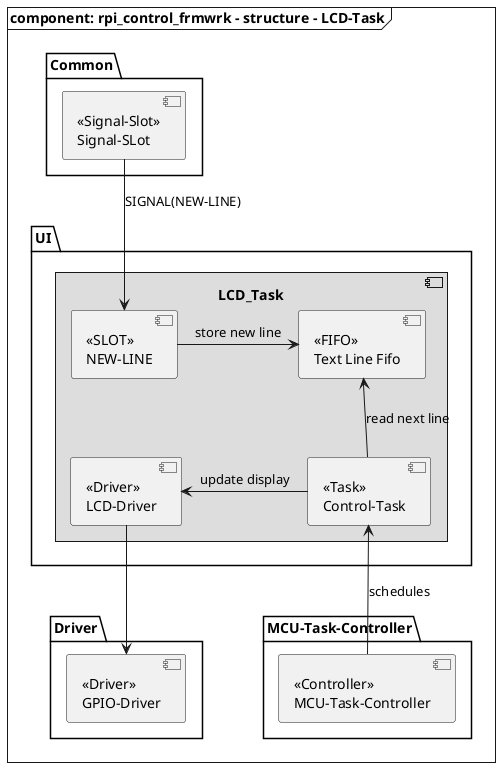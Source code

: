 @startuml rpi_control_frmwrk_diagram_component_lcd_task

skinparam monochrome true
'skinparam linetype ortho
skinparam style strictuml

frame "component: rpi_control_frmwrk - structure - LCD-Task" {

    package "UI" {
        component LCD_Task #DDDDDD {

            component fifo [
                <<FIFO>>
                Text Line Fifo
            ]

            component slot_line [
                <<SLOT>>
                NEW-LINE
            ]

            component control_task [
                <<Task>>
                Control-Task
            ]

            component lcd_driver [
                <<Driver>>
                LCD-Driver
            ]

            slot_line -right-> fifo : store new line

            control_task -up-> fifo : read next line
            control_task -left-> lcd_driver : update display
        }
    }

    package "MCU-Task-Controller" {
        component task_controller[
            <<Controller>>
            MCU-Task-Controller
        ]
    }

    package "Common" {
        component signal_slot [
            <<Signal-Slot>>
            Signal-SLot
        ]
    }

    package "Driver" {
        component gpio_driver [
            <<Driver>>
            GPIO-Driver
        ]
    }

    signal_slot -down-> slot_line : SIGNAL(NEW-LINE)
    task_controller -up-> control_task : schedules
    lcd_driver -down-> gpio_driver

}
@enduml
